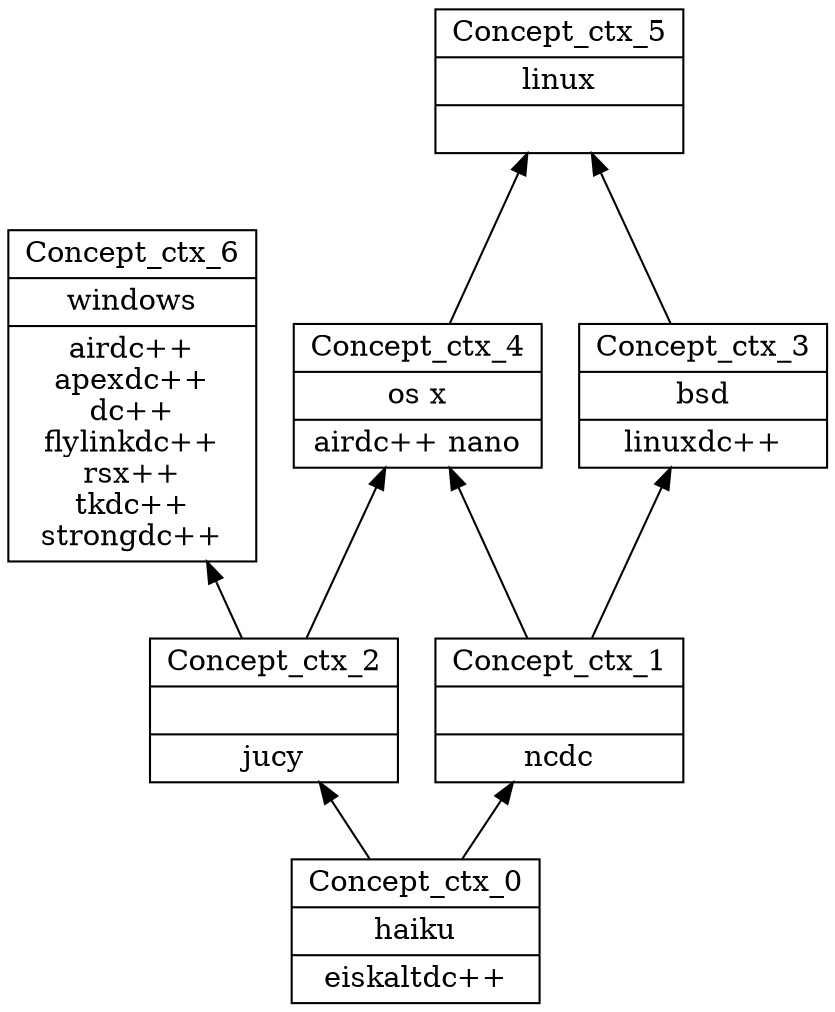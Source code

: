 digraph G { 
	rankdir=BT;
subgraph ctx { 
label="ctx";
1 [shape=record,label="{Concept_ctx_0|haiku\n|eiskaltdc++\n}"];
2 [shape=record,label="{Concept_ctx_2||jucy\n}"];
3 [shape=record,label="{Concept_ctx_1||ncdc\n}"];
4 [shape=record,label="{Concept_ctx_3|bsd\n|linuxdc++\n}"];
5 [shape=record,label="{Concept_ctx_4|os x\n|airdc++ nano\n}"];
6 [shape=record,label="{Concept_ctx_5|linux\n|}"];
7 [shape=record,label="{Concept_ctx_6|windows\n|airdc++\napexdc++\ndc++\nflylinkdc++\nrsx++\ntkdc++\nstrongdc++\n}"];
	1 -> 2
	1 -> 3
	3 -> 4
	2 -> 5
	3 -> 5
	4 -> 6
	5 -> 6
	2 -> 7
}
}
